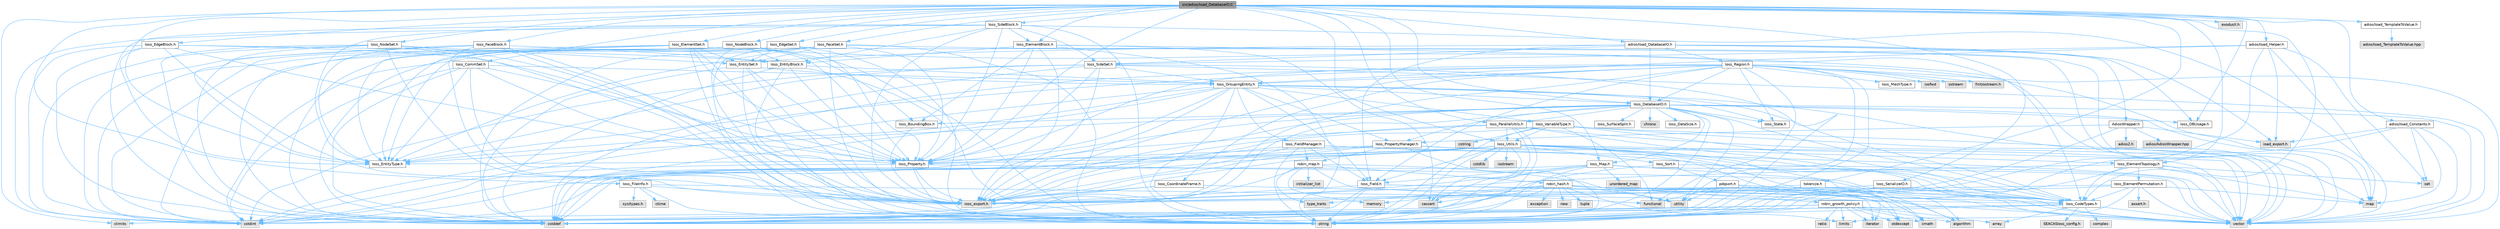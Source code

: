digraph "src/adios/Ioad_DatabaseIO.C"
{
 // INTERACTIVE_SVG=YES
 // LATEX_PDF_SIZE
  bgcolor="transparent";
  edge [fontname=Helvetica,fontsize=10,labelfontname=Helvetica,labelfontsize=10];
  node [fontname=Helvetica,fontsize=10,shape=box,height=0.2,width=0.4];
  Node1 [id="Node000001",label="src/adios/Ioad_DatabaseIO.C",height=0.2,width=0.4,color="gray40", fillcolor="grey60", style="filled", fontcolor="black",tooltip=" "];
  Node1 -> Node2 [id="edge1_Node000001_Node000002",color="steelblue1",style="solid",tooltip=" "];
  Node2 [id="Node000002",label="tokenize.h",height=0.2,width=0.4,color="grey40", fillcolor="white", style="filled",URL="$tokenize_8h.html",tooltip=" "];
  Node2 -> Node3 [id="edge2_Node000002_Node000003",color="steelblue1",style="solid",tooltip=" "];
  Node3 [id="Node000003",label="ioss_export.h",height=0.2,width=0.4,color="grey60", fillcolor="#E0E0E0", style="filled",tooltip=" "];
  Node2 -> Node4 [id="edge3_Node000002_Node000004",color="steelblue1",style="solid",tooltip=" "];
  Node4 [id="Node000004",label="string",height=0.2,width=0.4,color="grey60", fillcolor="#E0E0E0", style="filled",tooltip=" "];
  Node2 -> Node5 [id="edge4_Node000002_Node000005",color="steelblue1",style="solid",tooltip=" "];
  Node5 [id="Node000005",label="vector",height=0.2,width=0.4,color="grey60", fillcolor="#E0E0E0", style="filled",tooltip=" "];
  Node1 -> Node6 [id="edge5_Node000001_Node000006",color="steelblue1",style="solid",tooltip=" "];
  Node6 [id="Node000006",label="Ioss_CommSet.h",height=0.2,width=0.4,color="grey40", fillcolor="white", style="filled",URL="$Ioss__CommSet_8h.html",tooltip=" "];
  Node6 -> Node3 [id="edge6_Node000006_Node000003",color="steelblue1",style="solid",tooltip=" "];
  Node6 -> Node7 [id="edge7_Node000006_Node000007",color="steelblue1",style="solid",tooltip=" "];
  Node7 [id="Node000007",label="Ioss_EntityType.h",height=0.2,width=0.4,color="grey40", fillcolor="white", style="filled",URL="$Ioss__EntityType_8h.html",tooltip=" "];
  Node6 -> Node8 [id="edge8_Node000006_Node000008",color="steelblue1",style="solid",tooltip=" "];
  Node8 [id="Node000008",label="Ioss_GroupingEntity.h",height=0.2,width=0.4,color="grey40", fillcolor="white", style="filled",URL="$Ioss__GroupingEntity_8h.html",tooltip=" "];
  Node8 -> Node3 [id="edge9_Node000008_Node000003",color="steelblue1",style="solid",tooltip=" "];
  Node8 -> Node9 [id="edge10_Node000008_Node000009",color="steelblue1",style="solid",tooltip=" "];
  Node9 [id="Node000009",label="Ioss_CodeTypes.h",height=0.2,width=0.4,color="grey40", fillcolor="white", style="filled",URL="$Ioss__CodeTypes_8h.html",tooltip=" "];
  Node9 -> Node10 [id="edge11_Node000009_Node000010",color="steelblue1",style="solid",tooltip=" "];
  Node10 [id="Node000010",label="array",height=0.2,width=0.4,color="grey60", fillcolor="#E0E0E0", style="filled",tooltip=" "];
  Node9 -> Node11 [id="edge12_Node000009_Node000011",color="steelblue1",style="solid",tooltip=" "];
  Node11 [id="Node000011",label="cstddef",height=0.2,width=0.4,color="grey60", fillcolor="#E0E0E0", style="filled",tooltip=" "];
  Node9 -> Node12 [id="edge13_Node000009_Node000012",color="steelblue1",style="solid",tooltip=" "];
  Node12 [id="Node000012",label="cstdint",height=0.2,width=0.4,color="grey60", fillcolor="#E0E0E0", style="filled",tooltip=" "];
  Node9 -> Node4 [id="edge14_Node000009_Node000004",color="steelblue1",style="solid",tooltip=" "];
  Node9 -> Node5 [id="edge15_Node000009_Node000005",color="steelblue1",style="solid",tooltip=" "];
  Node9 -> Node13 [id="edge16_Node000009_Node000013",color="steelblue1",style="solid",tooltip=" "];
  Node13 [id="Node000013",label="SEACASIoss_config.h",height=0.2,width=0.4,color="grey60", fillcolor="#E0E0E0", style="filled",tooltip=" "];
  Node9 -> Node14 [id="edge17_Node000009_Node000014",color="steelblue1",style="solid",tooltip=" "];
  Node14 [id="Node000014",label="complex",height=0.2,width=0.4,color="grey60", fillcolor="#E0E0E0", style="filled",tooltip=" "];
  Node8 -> Node15 [id="edge18_Node000008_Node000015",color="steelblue1",style="solid",tooltip=" "];
  Node15 [id="Node000015",label="Ioss_DatabaseIO.h",height=0.2,width=0.4,color="grey40", fillcolor="white", style="filled",URL="$Ioss__DatabaseIO_8h.html",tooltip=" "];
  Node15 -> Node3 [id="edge19_Node000015_Node000003",color="steelblue1",style="solid",tooltip=" "];
  Node15 -> Node16 [id="edge20_Node000015_Node000016",color="steelblue1",style="solid",tooltip=" "];
  Node16 [id="Node000016",label="Ioss_BoundingBox.h",height=0.2,width=0.4,color="grey40", fillcolor="white", style="filled",URL="$Ioss__BoundingBox_8h.html",tooltip=" "];
  Node16 -> Node3 [id="edge21_Node000016_Node000003",color="steelblue1",style="solid",tooltip=" "];
  Node15 -> Node9 [id="edge22_Node000015_Node000009",color="steelblue1",style="solid",tooltip=" "];
  Node15 -> Node17 [id="edge23_Node000015_Node000017",color="steelblue1",style="solid",tooltip=" "];
  Node17 [id="Node000017",label="Ioss_DBUsage.h",height=0.2,width=0.4,color="grey40", fillcolor="white", style="filled",URL="$Ioss__DBUsage_8h.html",tooltip=" "];
  Node15 -> Node18 [id="edge24_Node000015_Node000018",color="steelblue1",style="solid",tooltip=" "];
  Node18 [id="Node000018",label="Ioss_DataSize.h",height=0.2,width=0.4,color="grey40", fillcolor="white", style="filled",URL="$Ioss__DataSize_8h.html",tooltip=" "];
  Node15 -> Node7 [id="edge25_Node000015_Node000007",color="steelblue1",style="solid",tooltip=" "];
  Node15 -> Node19 [id="edge26_Node000015_Node000019",color="steelblue1",style="solid",tooltip=" "];
  Node19 [id="Node000019",label="Ioss_Map.h",height=0.2,width=0.4,color="grey40", fillcolor="white", style="filled",URL="$Ioss__Map_8h.html",tooltip=" "];
  Node19 -> Node3 [id="edge27_Node000019_Node000003",color="steelblue1",style="solid",tooltip=" "];
  Node19 -> Node9 [id="edge28_Node000019_Node000009",color="steelblue1",style="solid",tooltip=" "];
  Node19 -> Node20 [id="edge29_Node000019_Node000020",color="steelblue1",style="solid",tooltip=" "];
  Node20 [id="Node000020",label="Ioss_Field.h",height=0.2,width=0.4,color="grey40", fillcolor="white", style="filled",URL="$Ioss__Field_8h.html",tooltip=" "];
  Node20 -> Node3 [id="edge30_Node000020_Node000003",color="steelblue1",style="solid",tooltip=" "];
  Node20 -> Node9 [id="edge31_Node000020_Node000009",color="steelblue1",style="solid",tooltip=" "];
  Node20 -> Node11 [id="edge32_Node000020_Node000011",color="steelblue1",style="solid",tooltip=" "];
  Node20 -> Node4 [id="edge33_Node000020_Node000004",color="steelblue1",style="solid",tooltip=" "];
  Node20 -> Node5 [id="edge34_Node000020_Node000005",color="steelblue1",style="solid",tooltip=" "];
  Node19 -> Node11 [id="edge35_Node000019_Node000011",color="steelblue1",style="solid",tooltip=" "];
  Node19 -> Node12 [id="edge36_Node000019_Node000012",color="steelblue1",style="solid",tooltip=" "];
  Node19 -> Node4 [id="edge37_Node000019_Node000004",color="steelblue1",style="solid",tooltip=" "];
  Node19 -> Node5 [id="edge38_Node000019_Node000005",color="steelblue1",style="solid",tooltip=" "];
  Node19 -> Node21 [id="edge39_Node000019_Node000021",color="steelblue1",style="solid",tooltip=" "];
  Node21 [id="Node000021",label="unordered_map",height=0.2,width=0.4,color="grey60", fillcolor="#E0E0E0", style="filled",tooltip=" "];
  Node15 -> Node22 [id="edge40_Node000015_Node000022",color="steelblue1",style="solid",tooltip=" "];
  Node22 [id="Node000022",label="Ioss_ParallelUtils.h",height=0.2,width=0.4,color="grey40", fillcolor="white", style="filled",URL="$Ioss__ParallelUtils_8h.html",tooltip=" "];
  Node22 -> Node3 [id="edge41_Node000022_Node000003",color="steelblue1",style="solid",tooltip=" "];
  Node22 -> Node9 [id="edge42_Node000022_Node000009",color="steelblue1",style="solid",tooltip=" "];
  Node22 -> Node23 [id="edge43_Node000022_Node000023",color="steelblue1",style="solid",tooltip=" "];
  Node23 [id="Node000023",label="Ioss_Utils.h",height=0.2,width=0.4,color="grey40", fillcolor="white", style="filled",URL="$Ioss__Utils_8h.html",tooltip=" "];
  Node23 -> Node3 [id="edge44_Node000023_Node000003",color="steelblue1",style="solid",tooltip=" "];
  Node23 -> Node9 [id="edge45_Node000023_Node000009",color="steelblue1",style="solid",tooltip=" "];
  Node23 -> Node24 [id="edge46_Node000023_Node000024",color="steelblue1",style="solid",tooltip=" "];
  Node24 [id="Node000024",label="Ioss_ElementTopology.h",height=0.2,width=0.4,color="grey40", fillcolor="white", style="filled",URL="$Ioss__ElementTopology_8h.html",tooltip=" "];
  Node24 -> Node3 [id="edge47_Node000024_Node000003",color="steelblue1",style="solid",tooltip=" "];
  Node24 -> Node9 [id="edge48_Node000024_Node000009",color="steelblue1",style="solid",tooltip=" "];
  Node24 -> Node25 [id="edge49_Node000024_Node000025",color="steelblue1",style="solid",tooltip=" "];
  Node25 [id="Node000025",label="Ioss_ElementPermutation.h",height=0.2,width=0.4,color="grey40", fillcolor="white", style="filled",URL="$Ioss__ElementPermutation_8h.html",tooltip=" "];
  Node25 -> Node3 [id="edge50_Node000025_Node000003",color="steelblue1",style="solid",tooltip=" "];
  Node25 -> Node9 [id="edge51_Node000025_Node000009",color="steelblue1",style="solid",tooltip=" "];
  Node25 -> Node26 [id="edge52_Node000025_Node000026",color="steelblue1",style="solid",tooltip=" "];
  Node26 [id="Node000026",label="assert.h",height=0.2,width=0.4,color="grey60", fillcolor="#E0E0E0", style="filled",tooltip=" "];
  Node25 -> Node27 [id="edge53_Node000025_Node000027",color="steelblue1",style="solid",tooltip=" "];
  Node27 [id="Node000027",label="limits",height=0.2,width=0.4,color="grey60", fillcolor="#E0E0E0", style="filled",tooltip=" "];
  Node25 -> Node28 [id="edge54_Node000025_Node000028",color="steelblue1",style="solid",tooltip=" "];
  Node28 [id="Node000028",label="map",height=0.2,width=0.4,color="grey60", fillcolor="#E0E0E0", style="filled",tooltip=" "];
  Node25 -> Node4 [id="edge55_Node000025_Node000004",color="steelblue1",style="solid",tooltip=" "];
  Node25 -> Node5 [id="edge56_Node000025_Node000005",color="steelblue1",style="solid",tooltip=" "];
  Node24 -> Node28 [id="edge57_Node000024_Node000028",color="steelblue1",style="solid",tooltip=" "];
  Node24 -> Node29 [id="edge58_Node000024_Node000029",color="steelblue1",style="solid",tooltip=" "];
  Node29 [id="Node000029",label="set",height=0.2,width=0.4,color="grey60", fillcolor="#E0E0E0", style="filled",tooltip=" "];
  Node24 -> Node4 [id="edge59_Node000024_Node000004",color="steelblue1",style="solid",tooltip=" "];
  Node24 -> Node5 [id="edge60_Node000024_Node000005",color="steelblue1",style="solid",tooltip=" "];
  Node23 -> Node7 [id="edge61_Node000023_Node000007",color="steelblue1",style="solid",tooltip=" "];
  Node23 -> Node20 [id="edge62_Node000023_Node000020",color="steelblue1",style="solid",tooltip=" "];
  Node23 -> Node30 [id="edge63_Node000023_Node000030",color="steelblue1",style="solid",tooltip=" "];
  Node30 [id="Node000030",label="Ioss_Property.h",height=0.2,width=0.4,color="grey40", fillcolor="white", style="filled",URL="$Ioss__Property_8h.html",tooltip=" "];
  Node30 -> Node3 [id="edge64_Node000030_Node000003",color="steelblue1",style="solid",tooltip=" "];
  Node30 -> Node12 [id="edge65_Node000030_Node000012",color="steelblue1",style="solid",tooltip=" "];
  Node30 -> Node4 [id="edge66_Node000030_Node000004",color="steelblue1",style="solid",tooltip=" "];
  Node30 -> Node5 [id="edge67_Node000030_Node000005",color="steelblue1",style="solid",tooltip=" "];
  Node23 -> Node31 [id="edge68_Node000023_Node000031",color="steelblue1",style="solid",tooltip=" "];
  Node31 [id="Node000031",label="Ioss_Sort.h",height=0.2,width=0.4,color="grey40", fillcolor="white", style="filled",URL="$Ioss__Sort_8h.html",tooltip=" "];
  Node31 -> Node32 [id="edge69_Node000031_Node000032",color="steelblue1",style="solid",tooltip=" "];
  Node32 [id="Node000032",label="pdqsort.h",height=0.2,width=0.4,color="grey40", fillcolor="white", style="filled",URL="$pdqsort_8h.html",tooltip=" "];
  Node32 -> Node33 [id="edge70_Node000032_Node000033",color="steelblue1",style="solid",tooltip=" "];
  Node33 [id="Node000033",label="algorithm",height=0.2,width=0.4,color="grey60", fillcolor="#E0E0E0", style="filled",tooltip=" "];
  Node32 -> Node11 [id="edge71_Node000032_Node000011",color="steelblue1",style="solid",tooltip=" "];
  Node32 -> Node34 [id="edge72_Node000032_Node000034",color="steelblue1",style="solid",tooltip=" "];
  Node34 [id="Node000034",label="functional",height=0.2,width=0.4,color="grey60", fillcolor="#E0E0E0", style="filled",tooltip=" "];
  Node32 -> Node35 [id="edge73_Node000032_Node000035",color="steelblue1",style="solid",tooltip=" "];
  Node35 [id="Node000035",label="iterator",height=0.2,width=0.4,color="grey60", fillcolor="#E0E0E0", style="filled",tooltip=" "];
  Node32 -> Node36 [id="edge74_Node000032_Node000036",color="steelblue1",style="solid",tooltip=" "];
  Node36 [id="Node000036",label="utility",height=0.2,width=0.4,color="grey60", fillcolor="#E0E0E0", style="filled",tooltip=" "];
  Node31 -> Node11 [id="edge75_Node000031_Node000011",color="steelblue1",style="solid",tooltip=" "];
  Node31 -> Node5 [id="edge76_Node000031_Node000005",color="steelblue1",style="solid",tooltip=" "];
  Node23 -> Node33 [id="edge77_Node000023_Node000033",color="steelblue1",style="solid",tooltip=" "];
  Node23 -> Node37 [id="edge78_Node000023_Node000037",color="steelblue1",style="solid",tooltip=" "];
  Node37 [id="Node000037",label="cassert",height=0.2,width=0.4,color="grey60", fillcolor="#E0E0E0", style="filled",tooltip=" "];
  Node23 -> Node38 [id="edge79_Node000023_Node000038",color="steelblue1",style="solid",tooltip=" "];
  Node38 [id="Node000038",label="cmath",height=0.2,width=0.4,color="grey60", fillcolor="#E0E0E0", style="filled",tooltip=" "];
  Node23 -> Node11 [id="edge80_Node000023_Node000011",color="steelblue1",style="solid",tooltip=" "];
  Node23 -> Node12 [id="edge81_Node000023_Node000012",color="steelblue1",style="solid",tooltip=" "];
  Node23 -> Node39 [id="edge82_Node000023_Node000039",color="steelblue1",style="solid",tooltip=" "];
  Node39 [id="Node000039",label="cstdlib",height=0.2,width=0.4,color="grey60", fillcolor="#E0E0E0", style="filled",tooltip=" "];
  Node23 -> Node40 [id="edge83_Node000023_Node000040",color="steelblue1",style="solid",tooltip=" "];
  Node40 [id="Node000040",label="iostream",height=0.2,width=0.4,color="grey60", fillcolor="#E0E0E0", style="filled",tooltip=" "];
  Node23 -> Node41 [id="edge84_Node000023_Node000041",color="steelblue1",style="solid",tooltip=" "];
  Node41 [id="Node000041",label="stdexcept",height=0.2,width=0.4,color="grey60", fillcolor="#E0E0E0", style="filled",tooltip=" "];
  Node23 -> Node4 [id="edge85_Node000023_Node000004",color="steelblue1",style="solid",tooltip=" "];
  Node23 -> Node5 [id="edge86_Node000023_Node000005",color="steelblue1",style="solid",tooltip=" "];
  Node22 -> Node37 [id="edge87_Node000022_Node000037",color="steelblue1",style="solid",tooltip=" "];
  Node22 -> Node11 [id="edge88_Node000022_Node000011",color="steelblue1",style="solid",tooltip=" "];
  Node22 -> Node4 [id="edge89_Node000022_Node000004",color="steelblue1",style="solid",tooltip=" "];
  Node22 -> Node5 [id="edge90_Node000022_Node000005",color="steelblue1",style="solid",tooltip=" "];
  Node15 -> Node42 [id="edge91_Node000015_Node000042",color="steelblue1",style="solid",tooltip=" "];
  Node42 [id="Node000042",label="Ioss_PropertyManager.h",height=0.2,width=0.4,color="grey40", fillcolor="white", style="filled",URL="$Ioss__PropertyManager_8h.html",tooltip=" "];
  Node42 -> Node3 [id="edge92_Node000042_Node000003",color="steelblue1",style="solid",tooltip=" "];
  Node42 -> Node9 [id="edge93_Node000042_Node000009",color="steelblue1",style="solid",tooltip=" "];
  Node42 -> Node30 [id="edge94_Node000042_Node000030",color="steelblue1",style="solid",tooltip=" "];
  Node42 -> Node11 [id="edge95_Node000042_Node000011",color="steelblue1",style="solid",tooltip=" "];
  Node42 -> Node4 [id="edge96_Node000042_Node000004",color="steelblue1",style="solid",tooltip=" "];
  Node42 -> Node5 [id="edge97_Node000042_Node000005",color="steelblue1",style="solid",tooltip=" "];
  Node42 -> Node43 [id="edge98_Node000042_Node000043",color="steelblue1",style="solid",tooltip=" "];
  Node43 [id="Node000043",label="robin_map.h",height=0.2,width=0.4,color="grey40", fillcolor="white", style="filled",URL="$robin__map_8h.html",tooltip=" "];
  Node43 -> Node11 [id="edge99_Node000043_Node000011",color="steelblue1",style="solid",tooltip=" "];
  Node43 -> Node34 [id="edge100_Node000043_Node000034",color="steelblue1",style="solid",tooltip=" "];
  Node43 -> Node44 [id="edge101_Node000043_Node000044",color="steelblue1",style="solid",tooltip=" "];
  Node44 [id="Node000044",label="initializer_list",height=0.2,width=0.4,color="grey60", fillcolor="#E0E0E0", style="filled",tooltip=" "];
  Node43 -> Node45 [id="edge102_Node000043_Node000045",color="steelblue1",style="solid",tooltip=" "];
  Node45 [id="Node000045",label="memory",height=0.2,width=0.4,color="grey60", fillcolor="#E0E0E0", style="filled",tooltip=" "];
  Node43 -> Node46 [id="edge103_Node000043_Node000046",color="steelblue1",style="solid",tooltip=" "];
  Node46 [id="Node000046",label="type_traits",height=0.2,width=0.4,color="grey60", fillcolor="#E0E0E0", style="filled",tooltip=" "];
  Node43 -> Node36 [id="edge104_Node000043_Node000036",color="steelblue1",style="solid",tooltip=" "];
  Node43 -> Node47 [id="edge105_Node000043_Node000047",color="steelblue1",style="solid",tooltip=" "];
  Node47 [id="Node000047",label="robin_hash.h",height=0.2,width=0.4,color="grey40", fillcolor="white", style="filled",URL="$robin__hash_8h.html",tooltip=" "];
  Node47 -> Node33 [id="edge106_Node000047_Node000033",color="steelblue1",style="solid",tooltip=" "];
  Node47 -> Node37 [id="edge107_Node000047_Node000037",color="steelblue1",style="solid",tooltip=" "];
  Node47 -> Node38 [id="edge108_Node000047_Node000038",color="steelblue1",style="solid",tooltip=" "];
  Node47 -> Node11 [id="edge109_Node000047_Node000011",color="steelblue1",style="solid",tooltip=" "];
  Node47 -> Node12 [id="edge110_Node000047_Node000012",color="steelblue1",style="solid",tooltip=" "];
  Node47 -> Node48 [id="edge111_Node000047_Node000048",color="steelblue1",style="solid",tooltip=" "];
  Node48 [id="Node000048",label="exception",height=0.2,width=0.4,color="grey60", fillcolor="#E0E0E0", style="filled",tooltip=" "];
  Node47 -> Node35 [id="edge112_Node000047_Node000035",color="steelblue1",style="solid",tooltip=" "];
  Node47 -> Node27 [id="edge113_Node000047_Node000027",color="steelblue1",style="solid",tooltip=" "];
  Node47 -> Node45 [id="edge114_Node000047_Node000045",color="steelblue1",style="solid",tooltip=" "];
  Node47 -> Node49 [id="edge115_Node000047_Node000049",color="steelblue1",style="solid",tooltip=" "];
  Node49 [id="Node000049",label="new",height=0.2,width=0.4,color="grey60", fillcolor="#E0E0E0", style="filled",tooltip=" "];
  Node47 -> Node41 [id="edge116_Node000047_Node000041",color="steelblue1",style="solid",tooltip=" "];
  Node47 -> Node50 [id="edge117_Node000047_Node000050",color="steelblue1",style="solid",tooltip=" "];
  Node50 [id="Node000050",label="tuple",height=0.2,width=0.4,color="grey60", fillcolor="#E0E0E0", style="filled",tooltip=" "];
  Node47 -> Node46 [id="edge118_Node000047_Node000046",color="steelblue1",style="solid",tooltip=" "];
  Node47 -> Node36 [id="edge119_Node000047_Node000036",color="steelblue1",style="solid",tooltip=" "];
  Node47 -> Node5 [id="edge120_Node000047_Node000005",color="steelblue1",style="solid",tooltip=" "];
  Node47 -> Node51 [id="edge121_Node000047_Node000051",color="steelblue1",style="solid",tooltip=" "];
  Node51 [id="Node000051",label="robin_growth_policy.h",height=0.2,width=0.4,color="grey40", fillcolor="white", style="filled",URL="$robin__growth__policy_8h.html",tooltip=" "];
  Node51 -> Node33 [id="edge122_Node000051_Node000033",color="steelblue1",style="solid",tooltip=" "];
  Node51 -> Node10 [id="edge123_Node000051_Node000010",color="steelblue1",style="solid",tooltip=" "];
  Node51 -> Node52 [id="edge124_Node000051_Node000052",color="steelblue1",style="solid",tooltip=" "];
  Node52 [id="Node000052",label="climits",height=0.2,width=0.4,color="grey60", fillcolor="#E0E0E0", style="filled",tooltip=" "];
  Node51 -> Node38 [id="edge125_Node000051_Node000038",color="steelblue1",style="solid",tooltip=" "];
  Node51 -> Node11 [id="edge126_Node000051_Node000011",color="steelblue1",style="solid",tooltip=" "];
  Node51 -> Node12 [id="edge127_Node000051_Node000012",color="steelblue1",style="solid",tooltip=" "];
  Node51 -> Node35 [id="edge128_Node000051_Node000035",color="steelblue1",style="solid",tooltip=" "];
  Node51 -> Node27 [id="edge129_Node000051_Node000027",color="steelblue1",style="solid",tooltip=" "];
  Node51 -> Node53 [id="edge130_Node000051_Node000053",color="steelblue1",style="solid",tooltip=" "];
  Node53 [id="Node000053",label="ratio",height=0.2,width=0.4,color="grey60", fillcolor="#E0E0E0", style="filled",tooltip=" "];
  Node51 -> Node41 [id="edge131_Node000051_Node000041",color="steelblue1",style="solid",tooltip=" "];
  Node15 -> Node54 [id="edge132_Node000015_Node000054",color="steelblue1",style="solid",tooltip=" "];
  Node54 [id="Node000054",label="Ioss_State.h",height=0.2,width=0.4,color="grey40", fillcolor="white", style="filled",URL="$Ioss__State_8h.html",tooltip=" "];
  Node15 -> Node55 [id="edge133_Node000015_Node000055",color="steelblue1",style="solid",tooltip=" "];
  Node55 [id="Node000055",label="Ioss_SurfaceSplit.h",height=0.2,width=0.4,color="grey40", fillcolor="white", style="filled",URL="$Ioss__SurfaceSplit_8h.html",tooltip=" "];
  Node15 -> Node56 [id="edge134_Node000015_Node000056",color="steelblue1",style="solid",tooltip=" "];
  Node56 [id="Node000056",label="chrono",height=0.2,width=0.4,color="grey60", fillcolor="#E0E0E0", style="filled",tooltip=" "];
  Node15 -> Node11 [id="edge135_Node000015_Node000011",color="steelblue1",style="solid",tooltip=" "];
  Node15 -> Node12 [id="edge136_Node000015_Node000012",color="steelblue1",style="solid",tooltip=" "];
  Node15 -> Node28 [id="edge137_Node000015_Node000028",color="steelblue1",style="solid",tooltip=" "];
  Node15 -> Node4 [id="edge138_Node000015_Node000004",color="steelblue1",style="solid",tooltip=" "];
  Node15 -> Node36 [id="edge139_Node000015_Node000036",color="steelblue1",style="solid",tooltip=" "];
  Node15 -> Node5 [id="edge140_Node000015_Node000005",color="steelblue1",style="solid",tooltip=" "];
  Node8 -> Node7 [id="edge141_Node000008_Node000007",color="steelblue1",style="solid",tooltip=" "];
  Node8 -> Node20 [id="edge142_Node000008_Node000020",color="steelblue1",style="solid",tooltip=" "];
  Node8 -> Node57 [id="edge143_Node000008_Node000057",color="steelblue1",style="solid",tooltip=" "];
  Node57 [id="Node000057",label="Ioss_FieldManager.h",height=0.2,width=0.4,color="grey40", fillcolor="white", style="filled",URL="$Ioss__FieldManager_8h.html",tooltip=" "];
  Node57 -> Node3 [id="edge144_Node000057_Node000003",color="steelblue1",style="solid",tooltip=" "];
  Node57 -> Node9 [id="edge145_Node000057_Node000009",color="steelblue1",style="solid",tooltip=" "];
  Node57 -> Node20 [id="edge146_Node000057_Node000020",color="steelblue1",style="solid",tooltip=" "];
  Node57 -> Node11 [id="edge147_Node000057_Node000011",color="steelblue1",style="solid",tooltip=" "];
  Node57 -> Node4 [id="edge148_Node000057_Node000004",color="steelblue1",style="solid",tooltip=" "];
  Node57 -> Node5 [id="edge149_Node000057_Node000005",color="steelblue1",style="solid",tooltip=" "];
  Node57 -> Node43 [id="edge150_Node000057_Node000043",color="steelblue1",style="solid",tooltip=" "];
  Node8 -> Node30 [id="edge151_Node000008_Node000030",color="steelblue1",style="solid",tooltip=" "];
  Node8 -> Node42 [id="edge152_Node000008_Node000042",color="steelblue1",style="solid",tooltip=" "];
  Node8 -> Node54 [id="edge153_Node000008_Node000054",color="steelblue1",style="solid",tooltip=" "];
  Node8 -> Node58 [id="edge154_Node000008_Node000058",color="steelblue1",style="solid",tooltip=" "];
  Node58 [id="Node000058",label="Ioss_VariableType.h",height=0.2,width=0.4,color="grey40", fillcolor="white", style="filled",URL="$Ioss__VariableType_8h.html",tooltip=" "];
  Node58 -> Node3 [id="edge155_Node000058_Node000003",color="steelblue1",style="solid",tooltip=" "];
  Node58 -> Node9 [id="edge156_Node000058_Node000009",color="steelblue1",style="solid",tooltip=" "];
  Node58 -> Node23 [id="edge157_Node000058_Node000023",color="steelblue1",style="solid",tooltip=" "];
  Node58 -> Node59 [id="edge158_Node000058_Node000059",color="steelblue1",style="solid",tooltip=" "];
  Node59 [id="Node000059",label="cstring",height=0.2,width=0.4,color="grey60", fillcolor="#E0E0E0", style="filled",tooltip=" "];
  Node58 -> Node34 [id="edge159_Node000058_Node000034",color="steelblue1",style="solid",tooltip=" "];
  Node58 -> Node28 [id="edge160_Node000058_Node000028",color="steelblue1",style="solid",tooltip=" "];
  Node58 -> Node4 [id="edge161_Node000058_Node000004",color="steelblue1",style="solid",tooltip=" "];
  Node58 -> Node5 [id="edge162_Node000058_Node000005",color="steelblue1",style="solid",tooltip=" "];
  Node8 -> Node11 [id="edge163_Node000008_Node000011",color="steelblue1",style="solid",tooltip=" "];
  Node8 -> Node12 [id="edge164_Node000008_Node000012",color="steelblue1",style="solid",tooltip=" "];
  Node8 -> Node4 [id="edge165_Node000008_Node000004",color="steelblue1",style="solid",tooltip=" "];
  Node8 -> Node5 [id="edge166_Node000008_Node000005",color="steelblue1",style="solid",tooltip=" "];
  Node6 -> Node30 [id="edge167_Node000006_Node000030",color="steelblue1",style="solid",tooltip=" "];
  Node6 -> Node11 [id="edge168_Node000006_Node000011",color="steelblue1",style="solid",tooltip=" "];
  Node6 -> Node12 [id="edge169_Node000006_Node000012",color="steelblue1",style="solid",tooltip=" "];
  Node6 -> Node4 [id="edge170_Node000006_Node000004",color="steelblue1",style="solid",tooltip=" "];
  Node1 -> Node17 [id="edge171_Node000001_Node000017",color="steelblue1",style="solid",tooltip=" "];
  Node1 -> Node15 [id="edge172_Node000001_Node000015",color="steelblue1",style="solid",tooltip=" "];
  Node1 -> Node60 [id="edge173_Node000001_Node000060",color="steelblue1",style="solid",tooltip=" "];
  Node60 [id="Node000060",label="Ioss_EdgeBlock.h",height=0.2,width=0.4,color="grey40", fillcolor="white", style="filled",URL="$Ioss__EdgeBlock_8h.html",tooltip=" "];
  Node60 -> Node3 [id="edge174_Node000060_Node000003",color="steelblue1",style="solid",tooltip=" "];
  Node60 -> Node7 [id="edge175_Node000060_Node000007",color="steelblue1",style="solid",tooltip=" "];
  Node60 -> Node61 [id="edge176_Node000060_Node000061",color="steelblue1",style="solid",tooltip=" "];
  Node61 [id="Node000061",label="Ioss_EntityBlock.h",height=0.2,width=0.4,color="grey40", fillcolor="white", style="filled",URL="$Ioss__EntityBlock_8h.html",tooltip=" "];
  Node61 -> Node3 [id="edge177_Node000061_Node000003",color="steelblue1",style="solid",tooltip=" "];
  Node61 -> Node8 [id="edge178_Node000061_Node000008",color="steelblue1",style="solid",tooltip=" "];
  Node61 -> Node30 [id="edge179_Node000061_Node000030",color="steelblue1",style="solid",tooltip=" "];
  Node61 -> Node11 [id="edge180_Node000061_Node000011",color="steelblue1",style="solid",tooltip=" "];
  Node61 -> Node4 [id="edge181_Node000061_Node000004",color="steelblue1",style="solid",tooltip=" "];
  Node60 -> Node30 [id="edge182_Node000060_Node000030",color="steelblue1",style="solid",tooltip=" "];
  Node60 -> Node11 [id="edge183_Node000060_Node000011",color="steelblue1",style="solid",tooltip=" "];
  Node60 -> Node12 [id="edge184_Node000060_Node000012",color="steelblue1",style="solid",tooltip=" "];
  Node60 -> Node4 [id="edge185_Node000060_Node000004",color="steelblue1",style="solid",tooltip=" "];
  Node1 -> Node62 [id="edge186_Node000001_Node000062",color="steelblue1",style="solid",tooltip=" "];
  Node62 [id="Node000062",label="Ioss_EdgeSet.h",height=0.2,width=0.4,color="grey40", fillcolor="white", style="filled",URL="$Ioss__EdgeSet_8h.html",tooltip=" "];
  Node62 -> Node3 [id="edge187_Node000062_Node000003",color="steelblue1",style="solid",tooltip=" "];
  Node62 -> Node7 [id="edge188_Node000062_Node000007",color="steelblue1",style="solid",tooltip=" "];
  Node62 -> Node30 [id="edge189_Node000062_Node000030",color="steelblue1",style="solid",tooltip=" "];
  Node62 -> Node63 [id="edge190_Node000062_Node000063",color="steelblue1",style="solid",tooltip=" "];
  Node63 [id="Node000063",label="Ioss_EntitySet.h",height=0.2,width=0.4,color="grey40", fillcolor="white", style="filled",URL="$Ioss__EntitySet_8h.html",tooltip=" "];
  Node63 -> Node3 [id="edge191_Node000063_Node000003",color="steelblue1",style="solid",tooltip=" "];
  Node63 -> Node8 [id="edge192_Node000063_Node000008",color="steelblue1",style="solid",tooltip=" "];
  Node63 -> Node30 [id="edge193_Node000063_Node000030",color="steelblue1",style="solid",tooltip=" "];
  Node63 -> Node11 [id="edge194_Node000063_Node000011",color="steelblue1",style="solid",tooltip=" "];
  Node63 -> Node4 [id="edge195_Node000063_Node000004",color="steelblue1",style="solid",tooltip=" "];
  Node62 -> Node11 [id="edge196_Node000062_Node000011",color="steelblue1",style="solid",tooltip=" "];
  Node62 -> Node12 [id="edge197_Node000062_Node000012",color="steelblue1",style="solid",tooltip=" "];
  Node62 -> Node4 [id="edge198_Node000062_Node000004",color="steelblue1",style="solid",tooltip=" "];
  Node62 -> Node5 [id="edge199_Node000062_Node000005",color="steelblue1",style="solid",tooltip=" "];
  Node1 -> Node64 [id="edge200_Node000001_Node000064",color="steelblue1",style="solid",tooltip=" "];
  Node64 [id="Node000064",label="Ioss_ElementBlock.h",height=0.2,width=0.4,color="grey40", fillcolor="white", style="filled",URL="$Ioss__ElementBlock_8h.html",tooltip=" "];
  Node64 -> Node3 [id="edge201_Node000064_Node000003",color="steelblue1",style="solid",tooltip=" "];
  Node64 -> Node16 [id="edge202_Node000064_Node000016",color="steelblue1",style="solid",tooltip=" "];
  Node64 -> Node9 [id="edge203_Node000064_Node000009",color="steelblue1",style="solid",tooltip=" "];
  Node64 -> Node61 [id="edge204_Node000064_Node000061",color="steelblue1",style="solid",tooltip=" "];
  Node64 -> Node30 [id="edge205_Node000064_Node000030",color="steelblue1",style="solid",tooltip=" "];
  Node64 -> Node37 [id="edge206_Node000064_Node000037",color="steelblue1",style="solid",tooltip=" "];
  Node64 -> Node4 [id="edge207_Node000064_Node000004",color="steelblue1",style="solid",tooltip=" "];
  Node1 -> Node65 [id="edge208_Node000001_Node000065",color="steelblue1",style="solid",tooltip=" "];
  Node65 [id="Node000065",label="Ioss_ElementSet.h",height=0.2,width=0.4,color="grey40", fillcolor="white", style="filled",URL="$Ioss__ElementSet_8h.html",tooltip=" "];
  Node65 -> Node3 [id="edge209_Node000065_Node000003",color="steelblue1",style="solid",tooltip=" "];
  Node65 -> Node7 [id="edge210_Node000065_Node000007",color="steelblue1",style="solid",tooltip=" "];
  Node65 -> Node30 [id="edge211_Node000065_Node000030",color="steelblue1",style="solid",tooltip=" "];
  Node65 -> Node63 [id="edge212_Node000065_Node000063",color="steelblue1",style="solid",tooltip=" "];
  Node65 -> Node11 [id="edge213_Node000065_Node000011",color="steelblue1",style="solid",tooltip=" "];
  Node65 -> Node12 [id="edge214_Node000065_Node000012",color="steelblue1",style="solid",tooltip=" "];
  Node65 -> Node4 [id="edge215_Node000065_Node000004",color="steelblue1",style="solid",tooltip=" "];
  Node65 -> Node5 [id="edge216_Node000065_Node000005",color="steelblue1",style="solid",tooltip=" "];
  Node1 -> Node7 [id="edge217_Node000001_Node000007",color="steelblue1",style="solid",tooltip=" "];
  Node1 -> Node66 [id="edge218_Node000001_Node000066",color="steelblue1",style="solid",tooltip=" "];
  Node66 [id="Node000066",label="Ioss_FaceBlock.h",height=0.2,width=0.4,color="grey40", fillcolor="white", style="filled",URL="$Ioss__FaceBlock_8h.html",tooltip=" "];
  Node66 -> Node3 [id="edge219_Node000066_Node000003",color="steelblue1",style="solid",tooltip=" "];
  Node66 -> Node7 [id="edge220_Node000066_Node000007",color="steelblue1",style="solid",tooltip=" "];
  Node66 -> Node61 [id="edge221_Node000066_Node000061",color="steelblue1",style="solid",tooltip=" "];
  Node66 -> Node30 [id="edge222_Node000066_Node000030",color="steelblue1",style="solid",tooltip=" "];
  Node66 -> Node11 [id="edge223_Node000066_Node000011",color="steelblue1",style="solid",tooltip=" "];
  Node66 -> Node12 [id="edge224_Node000066_Node000012",color="steelblue1",style="solid",tooltip=" "];
  Node66 -> Node4 [id="edge225_Node000066_Node000004",color="steelblue1",style="solid",tooltip=" "];
  Node1 -> Node67 [id="edge226_Node000001_Node000067",color="steelblue1",style="solid",tooltip=" "];
  Node67 [id="Node000067",label="Ioss_FaceSet.h",height=0.2,width=0.4,color="grey40", fillcolor="white", style="filled",URL="$Ioss__FaceSet_8h.html",tooltip=" "];
  Node67 -> Node3 [id="edge227_Node000067_Node000003",color="steelblue1",style="solid",tooltip=" "];
  Node67 -> Node7 [id="edge228_Node000067_Node000007",color="steelblue1",style="solid",tooltip=" "];
  Node67 -> Node30 [id="edge229_Node000067_Node000030",color="steelblue1",style="solid",tooltip=" "];
  Node67 -> Node63 [id="edge230_Node000067_Node000063",color="steelblue1",style="solid",tooltip=" "];
  Node67 -> Node11 [id="edge231_Node000067_Node000011",color="steelblue1",style="solid",tooltip=" "];
  Node67 -> Node12 [id="edge232_Node000067_Node000012",color="steelblue1",style="solid",tooltip=" "];
  Node67 -> Node4 [id="edge233_Node000067_Node000004",color="steelblue1",style="solid",tooltip=" "];
  Node67 -> Node5 [id="edge234_Node000067_Node000005",color="steelblue1",style="solid",tooltip=" "];
  Node1 -> Node68 [id="edge235_Node000001_Node000068",color="steelblue1",style="solid",tooltip=" "];
  Node68 [id="Node000068",label="Ioss_FileInfo.h",height=0.2,width=0.4,color="grey40", fillcolor="white", style="filled",URL="$Ioss__FileInfo_8h.html",tooltip=" "];
  Node68 -> Node3 [id="edge236_Node000068_Node000003",color="steelblue1",style="solid",tooltip=" "];
  Node68 -> Node9 [id="edge237_Node000068_Node000009",color="steelblue1",style="solid",tooltip=" "];
  Node68 -> Node69 [id="edge238_Node000068_Node000069",color="steelblue1",style="solid",tooltip=" "];
  Node69 [id="Node000069",label="ctime",height=0.2,width=0.4,color="grey60", fillcolor="#E0E0E0", style="filled",tooltip=" "];
  Node68 -> Node4 [id="edge239_Node000068_Node000004",color="steelblue1",style="solid",tooltip=" "];
  Node68 -> Node70 [id="edge240_Node000068_Node000070",color="steelblue1",style="solid",tooltip=" "];
  Node70 [id="Node000070",label="sys/types.h",height=0.2,width=0.4,color="grey60", fillcolor="#E0E0E0", style="filled",tooltip=" "];
  Node1 -> Node19 [id="edge241_Node000001_Node000019",color="steelblue1",style="solid",tooltip=" "];
  Node1 -> Node71 [id="edge242_Node000001_Node000071",color="steelblue1",style="solid",tooltip=" "];
  Node71 [id="Node000071",label="Ioss_NodeBlock.h",height=0.2,width=0.4,color="grey40", fillcolor="white", style="filled",URL="$Ioss__NodeBlock_8h.html",tooltip=" "];
  Node71 -> Node3 [id="edge243_Node000071_Node000003",color="steelblue1",style="solid",tooltip=" "];
  Node71 -> Node16 [id="edge244_Node000071_Node000016",color="steelblue1",style="solid",tooltip=" "];
  Node71 -> Node61 [id="edge245_Node000071_Node000061",color="steelblue1",style="solid",tooltip=" "];
  Node71 -> Node7 [id="edge246_Node000071_Node000007",color="steelblue1",style="solid",tooltip=" "];
  Node71 -> Node30 [id="edge247_Node000071_Node000030",color="steelblue1",style="solid",tooltip=" "];
  Node71 -> Node11 [id="edge248_Node000071_Node000011",color="steelblue1",style="solid",tooltip=" "];
  Node71 -> Node12 [id="edge249_Node000071_Node000012",color="steelblue1",style="solid",tooltip=" "];
  Node71 -> Node4 [id="edge250_Node000071_Node000004",color="steelblue1",style="solid",tooltip=" "];
  Node1 -> Node72 [id="edge251_Node000001_Node000072",color="steelblue1",style="solid",tooltip=" "];
  Node72 [id="Node000072",label="Ioss_NodeSet.h",height=0.2,width=0.4,color="grey40", fillcolor="white", style="filled",URL="$Ioss__NodeSet_8h.html",tooltip=" "];
  Node72 -> Node3 [id="edge252_Node000072_Node000003",color="steelblue1",style="solid",tooltip=" "];
  Node72 -> Node7 [id="edge253_Node000072_Node000007",color="steelblue1",style="solid",tooltip=" "];
  Node72 -> Node30 [id="edge254_Node000072_Node000030",color="steelblue1",style="solid",tooltip=" "];
  Node72 -> Node63 [id="edge255_Node000072_Node000063",color="steelblue1",style="solid",tooltip=" "];
  Node72 -> Node11 [id="edge256_Node000072_Node000011",color="steelblue1",style="solid",tooltip=" "];
  Node72 -> Node12 [id="edge257_Node000072_Node000012",color="steelblue1",style="solid",tooltip=" "];
  Node72 -> Node4 [id="edge258_Node000072_Node000004",color="steelblue1",style="solid",tooltip=" "];
  Node1 -> Node30 [id="edge259_Node000001_Node000030",color="steelblue1",style="solid",tooltip=" "];
  Node1 -> Node73 [id="edge260_Node000001_Node000073",color="steelblue1",style="solid",tooltip=" "];
  Node73 [id="Node000073",label="Ioss_SideBlock.h",height=0.2,width=0.4,color="grey40", fillcolor="white", style="filled",URL="$Ioss__SideBlock_8h.html",tooltip=" "];
  Node73 -> Node3 [id="edge261_Node000073_Node000003",color="steelblue1",style="solid",tooltip=" "];
  Node73 -> Node64 [id="edge262_Node000073_Node000064",color="steelblue1",style="solid",tooltip=" "];
  Node73 -> Node61 [id="edge263_Node000073_Node000061",color="steelblue1",style="solid",tooltip=" "];
  Node73 -> Node7 [id="edge264_Node000073_Node000007",color="steelblue1",style="solid",tooltip=" "];
  Node73 -> Node30 [id="edge265_Node000073_Node000030",color="steelblue1",style="solid",tooltip=" "];
  Node73 -> Node74 [id="edge266_Node000073_Node000074",color="steelblue1",style="solid",tooltip=" "];
  Node74 [id="Node000074",label="Ioss_SideSet.h",height=0.2,width=0.4,color="grey40", fillcolor="white", style="filled",URL="$Ioss__SideSet_8h.html",tooltip=" "];
  Node74 -> Node3 [id="edge267_Node000074_Node000003",color="steelblue1",style="solid",tooltip=" "];
  Node74 -> Node7 [id="edge268_Node000074_Node000007",color="steelblue1",style="solid",tooltip=" "];
  Node74 -> Node8 [id="edge269_Node000074_Node000008",color="steelblue1",style="solid",tooltip=" "];
  Node74 -> Node30 [id="edge270_Node000074_Node000030",color="steelblue1",style="solid",tooltip=" "];
  Node74 -> Node11 [id="edge271_Node000074_Node000011",color="steelblue1",style="solid",tooltip=" "];
  Node74 -> Node12 [id="edge272_Node000074_Node000012",color="steelblue1",style="solid",tooltip=" "];
  Node74 -> Node4 [id="edge273_Node000074_Node000004",color="steelblue1",style="solid",tooltip=" "];
  Node74 -> Node5 [id="edge274_Node000074_Node000005",color="steelblue1",style="solid",tooltip=" "];
  Node73 -> Node11 [id="edge275_Node000073_Node000011",color="steelblue1",style="solid",tooltip=" "];
  Node73 -> Node12 [id="edge276_Node000073_Node000012",color="steelblue1",style="solid",tooltip=" "];
  Node73 -> Node4 [id="edge277_Node000073_Node000004",color="steelblue1",style="solid",tooltip=" "];
  Node73 -> Node5 [id="edge278_Node000073_Node000005",color="steelblue1",style="solid",tooltip=" "];
  Node1 -> Node9 [id="edge279_Node000001_Node000009",color="steelblue1",style="solid",tooltip=" "];
  Node1 -> Node24 [id="edge280_Node000001_Node000024",color="steelblue1",style="solid",tooltip=" "];
  Node1 -> Node22 [id="edge281_Node000001_Node000022",color="steelblue1",style="solid",tooltip=" "];
  Node1 -> Node75 [id="edge282_Node000001_Node000075",color="steelblue1",style="solid",tooltip=" "];
  Node75 [id="Node000075",label="Ioss_SerializeIO.h",height=0.2,width=0.4,color="grey40", fillcolor="white", style="filled",URL="$Ioss__SerializeIO_8h.html",tooltip=" "];
  Node75 -> Node3 [id="edge283_Node000075_Node000003",color="steelblue1",style="solid",tooltip=" "];
  Node75 -> Node9 [id="edge284_Node000075_Node000009",color="steelblue1",style="solid",tooltip=" "];
  Node1 -> Node23 [id="edge285_Node000001_Node000023",color="steelblue1",style="solid",tooltip=" "];
  Node1 -> Node76 [id="edge286_Node000001_Node000076",color="steelblue1",style="solid",tooltip=" "];
  Node76 [id="Node000076",label="exodusII.h",height=0.2,width=0.4,color="grey60", fillcolor="#E0E0E0", style="filled",tooltip=" "];
  Node1 -> Node77 [id="edge287_Node000001_Node000077",color="steelblue1",style="solid",tooltip=" "];
  Node77 [id="Node000077",label="adios/Ioad_Constants.h",height=0.2,width=0.4,color="grey40", fillcolor="white", style="filled",URL="$Ioad__Constants_8h.html",tooltip=" "];
  Node77 -> Node78 [id="edge288_Node000077_Node000078",color="steelblue1",style="solid",tooltip=" "];
  Node78 [id="Node000078",label="ioad_export.h",height=0.2,width=0.4,color="grey60", fillcolor="#E0E0E0", style="filled",tooltip=" "];
  Node77 -> Node28 [id="edge289_Node000077_Node000028",color="steelblue1",style="solid",tooltip=" "];
  Node77 -> Node29 [id="edge290_Node000077_Node000029",color="steelblue1",style="solid",tooltip=" "];
  Node77 -> Node4 [id="edge291_Node000077_Node000004",color="steelblue1",style="solid",tooltip=" "];
  Node77 -> Node5 [id="edge292_Node000077_Node000005",color="steelblue1",style="solid",tooltip=" "];
  Node1 -> Node79 [id="edge293_Node000001_Node000079",color="steelblue1",style="solid",tooltip=" "];
  Node79 [id="Node000079",label="adios/Ioad_Helper.h",height=0.2,width=0.4,color="grey40", fillcolor="white", style="filled",URL="$Ioad__Helper_8h.html",tooltip=" "];
  Node79 -> Node78 [id="edge294_Node000079_Node000078",color="steelblue1",style="solid",tooltip=" "];
  Node79 -> Node28 [id="edge295_Node000079_Node000028",color="steelblue1",style="solid",tooltip=" "];
  Node79 -> Node29 [id="edge296_Node000079_Node000029",color="steelblue1",style="solid",tooltip=" "];
  Node79 -> Node4 [id="edge297_Node000079_Node000004",color="steelblue1",style="solid",tooltip=" "];
  Node79 -> Node8 [id="edge298_Node000079_Node000008",color="steelblue1",style="solid",tooltip=" "];
  Node79 -> Node74 [id="edge299_Node000079_Node000074",color="steelblue1",style="solid",tooltip=" "];
  Node1 -> Node80 [id="edge300_Node000001_Node000080",color="steelblue1",style="solid",tooltip=" "];
  Node80 [id="Node000080",label="adios/Ioad_TemplateToValue.h",height=0.2,width=0.4,color="grey40", fillcolor="white", style="filled",URL="$Ioad__TemplateToValue_8h.html",tooltip=" "];
  Node80 -> Node81 [id="edge301_Node000080_Node000081",color="steelblue1",style="solid",tooltip=" "];
  Node81 [id="Node000081",label="adios/Ioad_TemplateToValue.hpp",height=0.2,width=0.4,color="grey60", fillcolor="#E0E0E0", style="filled",tooltip=" "];
  Node1 -> Node52 [id="edge302_Node000001_Node000052",color="steelblue1",style="solid",tooltip=" "];
  Node1 -> Node82 [id="edge303_Node000001_Node000082",color="steelblue1",style="solid",tooltip=" "];
  Node82 [id="Node000082",label="adios/Ioad_DatabaseIO.h",height=0.2,width=0.4,color="grey40", fillcolor="white", style="filled",URL="$Ioad__DatabaseIO_8h.html",tooltip=" "];
  Node82 -> Node78 [id="edge304_Node000082_Node000078",color="steelblue1",style="solid",tooltip=" "];
  Node82 -> Node63 [id="edge305_Node000082_Node000063",color="steelblue1",style="solid",tooltip=" "];
  Node82 -> Node83 [id="edge306_Node000082_Node000083",color="steelblue1",style="solid",tooltip=" "];
  Node83 [id="Node000083",label="Ioss_Region.h",height=0.2,width=0.4,color="grey40", fillcolor="white", style="filled",URL="$Ioss__Region_8h.html",tooltip=" "];
  Node83 -> Node3 [id="edge307_Node000083_Node000003",color="steelblue1",style="solid",tooltip=" "];
  Node83 -> Node84 [id="edge308_Node000083_Node000084",color="steelblue1",style="solid",tooltip=" "];
  Node84 [id="Node000084",label="Ioss_CoordinateFrame.h",height=0.2,width=0.4,color="grey40", fillcolor="white", style="filled",URL="$Ioss__CoordinateFrame_8h.html",tooltip=" "];
  Node84 -> Node3 [id="edge309_Node000084_Node000003",color="steelblue1",style="solid",tooltip=" "];
  Node84 -> Node12 [id="edge310_Node000084_Node000012",color="steelblue1",style="solid",tooltip=" "];
  Node84 -> Node5 [id="edge311_Node000084_Node000005",color="steelblue1",style="solid",tooltip=" "];
  Node83 -> Node15 [id="edge312_Node000083_Node000015",color="steelblue1",style="solid",tooltip=" "];
  Node83 -> Node7 [id="edge313_Node000083_Node000007",color="steelblue1",style="solid",tooltip=" "];
  Node83 -> Node20 [id="edge314_Node000083_Node000020",color="steelblue1",style="solid",tooltip=" "];
  Node83 -> Node8 [id="edge315_Node000083_Node000008",color="steelblue1",style="solid",tooltip=" "];
  Node83 -> Node85 [id="edge316_Node000083_Node000085",color="steelblue1",style="solid",tooltip=" "];
  Node85 [id="Node000085",label="Ioss_MeshType.h",height=0.2,width=0.4,color="grey40", fillcolor="white", style="filled",URL="$Ioss__MeshType_8h.html",tooltip=" "];
  Node83 -> Node30 [id="edge317_Node000083_Node000030",color="steelblue1",style="solid",tooltip=" "];
  Node83 -> Node54 [id="edge318_Node000083_Node000054",color="steelblue1",style="solid",tooltip=" "];
  Node83 -> Node11 [id="edge319_Node000083_Node000011",color="steelblue1",style="solid",tooltip=" "];
  Node83 -> Node12 [id="edge320_Node000083_Node000012",color="steelblue1",style="solid",tooltip=" "];
  Node83 -> Node34 [id="edge321_Node000083_Node000034",color="steelblue1",style="solid",tooltip=" "];
  Node83 -> Node86 [id="edge322_Node000083_Node000086",color="steelblue1",style="solid",tooltip=" "];
  Node86 [id="Node000086",label="iosfwd",height=0.2,width=0.4,color="grey60", fillcolor="#E0E0E0", style="filled",tooltip=" "];
  Node83 -> Node28 [id="edge323_Node000083_Node000028",color="steelblue1",style="solid",tooltip=" "];
  Node83 -> Node4 [id="edge324_Node000083_Node000004",color="steelblue1",style="solid",tooltip=" "];
  Node83 -> Node36 [id="edge325_Node000083_Node000036",color="steelblue1",style="solid",tooltip=" "];
  Node83 -> Node5 [id="edge326_Node000083_Node000005",color="steelblue1",style="solid",tooltip=" "];
  Node83 -> Node87 [id="edge327_Node000083_Node000087",color="steelblue1",style="solid",tooltip=" "];
  Node87 [id="Node000087",label="sstream",height=0.2,width=0.4,color="grey60", fillcolor="#E0E0E0", style="filled",tooltip=" "];
  Node83 -> Node88 [id="edge328_Node000083_Node000088",color="steelblue1",style="solid",tooltip=" "];
  Node88 [id="Node000088",label="fmt/ostream.h",height=0.2,width=0.4,color="grey60", fillcolor="#E0E0E0", style="filled",tooltip=" "];
  Node82 -> Node74 [id="edge329_Node000082_Node000074",color="steelblue1",style="solid",tooltip=" "];
  Node82 -> Node17 [id="edge330_Node000082_Node000017",color="steelblue1",style="solid",tooltip=" "];
  Node82 -> Node15 [id="edge331_Node000082_Node000015",color="steelblue1",style="solid",tooltip=" "];
  Node82 -> Node20 [id="edge332_Node000082_Node000020",color="steelblue1",style="solid",tooltip=" "];
  Node82 -> Node89 [id="edge333_Node000082_Node000089",color="steelblue1",style="solid",tooltip=" "];
  Node89 [id="Node000089",label="AdiosWrapper.h",height=0.2,width=0.4,color="grey40", fillcolor="white", style="filled",URL="$AdiosWrapper_8h.html",tooltip=" "];
  Node89 -> Node78 [id="edge334_Node000089_Node000078",color="steelblue1",style="solid",tooltip=" "];
  Node89 -> Node42 [id="edge335_Node000089_Node000042",color="steelblue1",style="solid",tooltip=" "];
  Node89 -> Node90 [id="edge336_Node000089_Node000090",color="steelblue1",style="solid",tooltip=" "];
  Node90 [id="Node000090",label="adios2.h",height=0.2,width=0.4,color="grey60", fillcolor="#E0E0E0", style="filled",tooltip=" "];
  Node89 -> Node4 [id="edge337_Node000089_Node000004",color="steelblue1",style="solid",tooltip=" "];
  Node89 -> Node91 [id="edge338_Node000089_Node000091",color="steelblue1",style="solid",tooltip=" "];
  Node91 [id="Node000091",label="adios/AdiosWrapper.hpp",height=0.2,width=0.4,color="grey60", fillcolor="#E0E0E0", style="filled",tooltip=" "];
}

